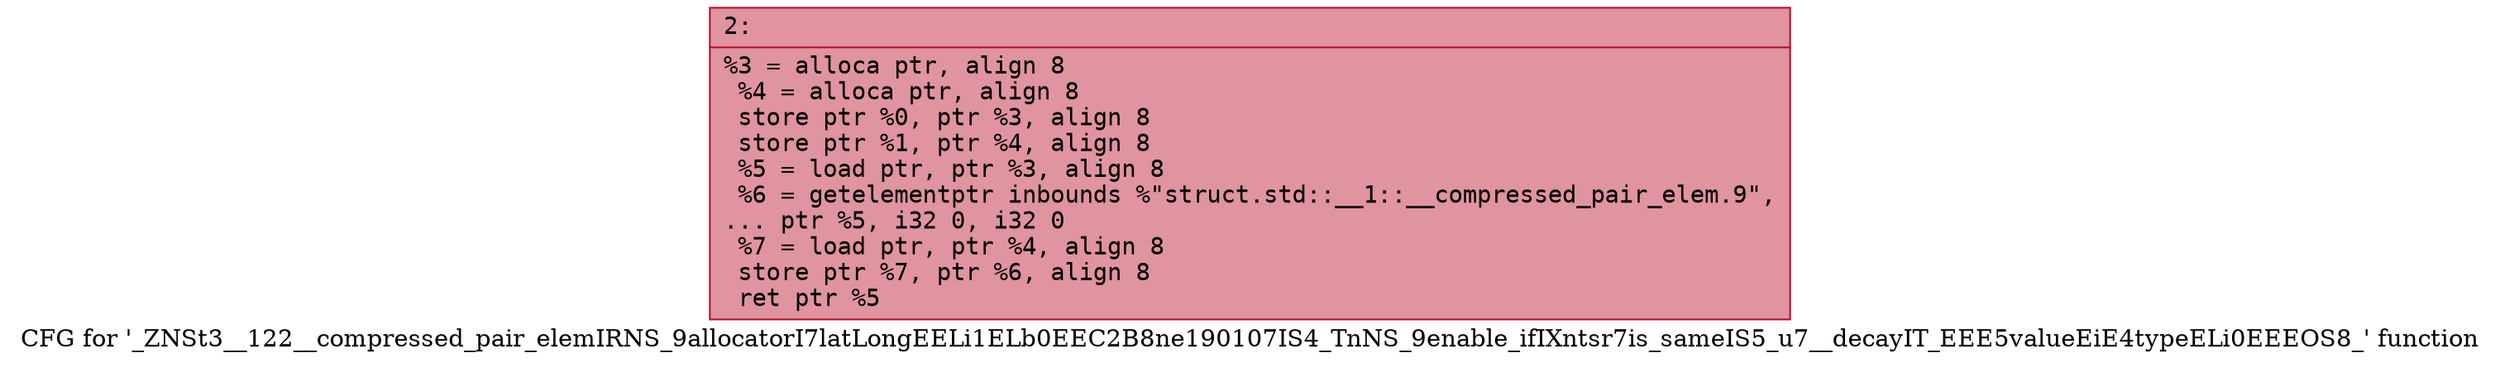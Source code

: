 digraph "CFG for '_ZNSt3__122__compressed_pair_elemIRNS_9allocatorI7latLongEELi1ELb0EEC2B8ne190107IS4_TnNS_9enable_ifIXntsr7is_sameIS5_u7__decayIT_EEE5valueEiE4typeELi0EEEOS8_' function" {
	label="CFG for '_ZNSt3__122__compressed_pair_elemIRNS_9allocatorI7latLongEELi1ELb0EEC2B8ne190107IS4_TnNS_9enable_ifIXntsr7is_sameIS5_u7__decayIT_EEE5valueEiE4typeELi0EEEOS8_' function";

	Node0x600001762080 [shape=record,color="#b70d28ff", style=filled, fillcolor="#b70d2870" fontname="Courier",label="{2:\l|  %3 = alloca ptr, align 8\l  %4 = alloca ptr, align 8\l  store ptr %0, ptr %3, align 8\l  store ptr %1, ptr %4, align 8\l  %5 = load ptr, ptr %3, align 8\l  %6 = getelementptr inbounds %\"struct.std::__1::__compressed_pair_elem.9\",\l... ptr %5, i32 0, i32 0\l  %7 = load ptr, ptr %4, align 8\l  store ptr %7, ptr %6, align 8\l  ret ptr %5\l}"];
}
